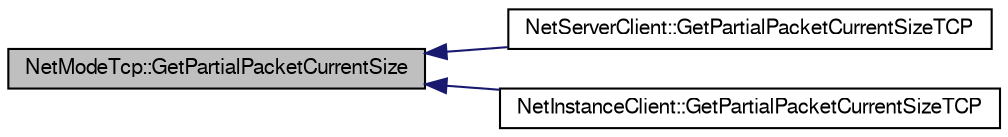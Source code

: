 digraph G
{
  edge [fontname="FreeSans",fontsize="10",labelfontname="FreeSans",labelfontsize="10"];
  node [fontname="FreeSans",fontsize="10",shape=record];
  rankdir=LR;
  Node1 [label="NetModeTcp::GetPartialPacketCurrentSize",height=0.2,width=0.4,color="black", fillcolor="grey75", style="filled" fontcolor="black"];
  Node1 -> Node2 [dir=back,color="midnightblue",fontsize="10",style="solid"];
  Node2 [label="NetServerClient::GetPartialPacketCurrentSizeTCP",height=0.2,width=0.4,color="black", fillcolor="white", style="filled",URL="$class_net_server_client.html#afa2f43be15d7f6629a8472524ded49d0"];
  Node1 -> Node3 [dir=back,color="midnightblue",fontsize="10",style="solid"];
  Node3 [label="NetInstanceClient::GetPartialPacketCurrentSizeTCP",height=0.2,width=0.4,color="black", fillcolor="white", style="filled",URL="$class_net_instance_client.html#a0fb1e1e8748a3257209ae4b8bee6b253"];
}
